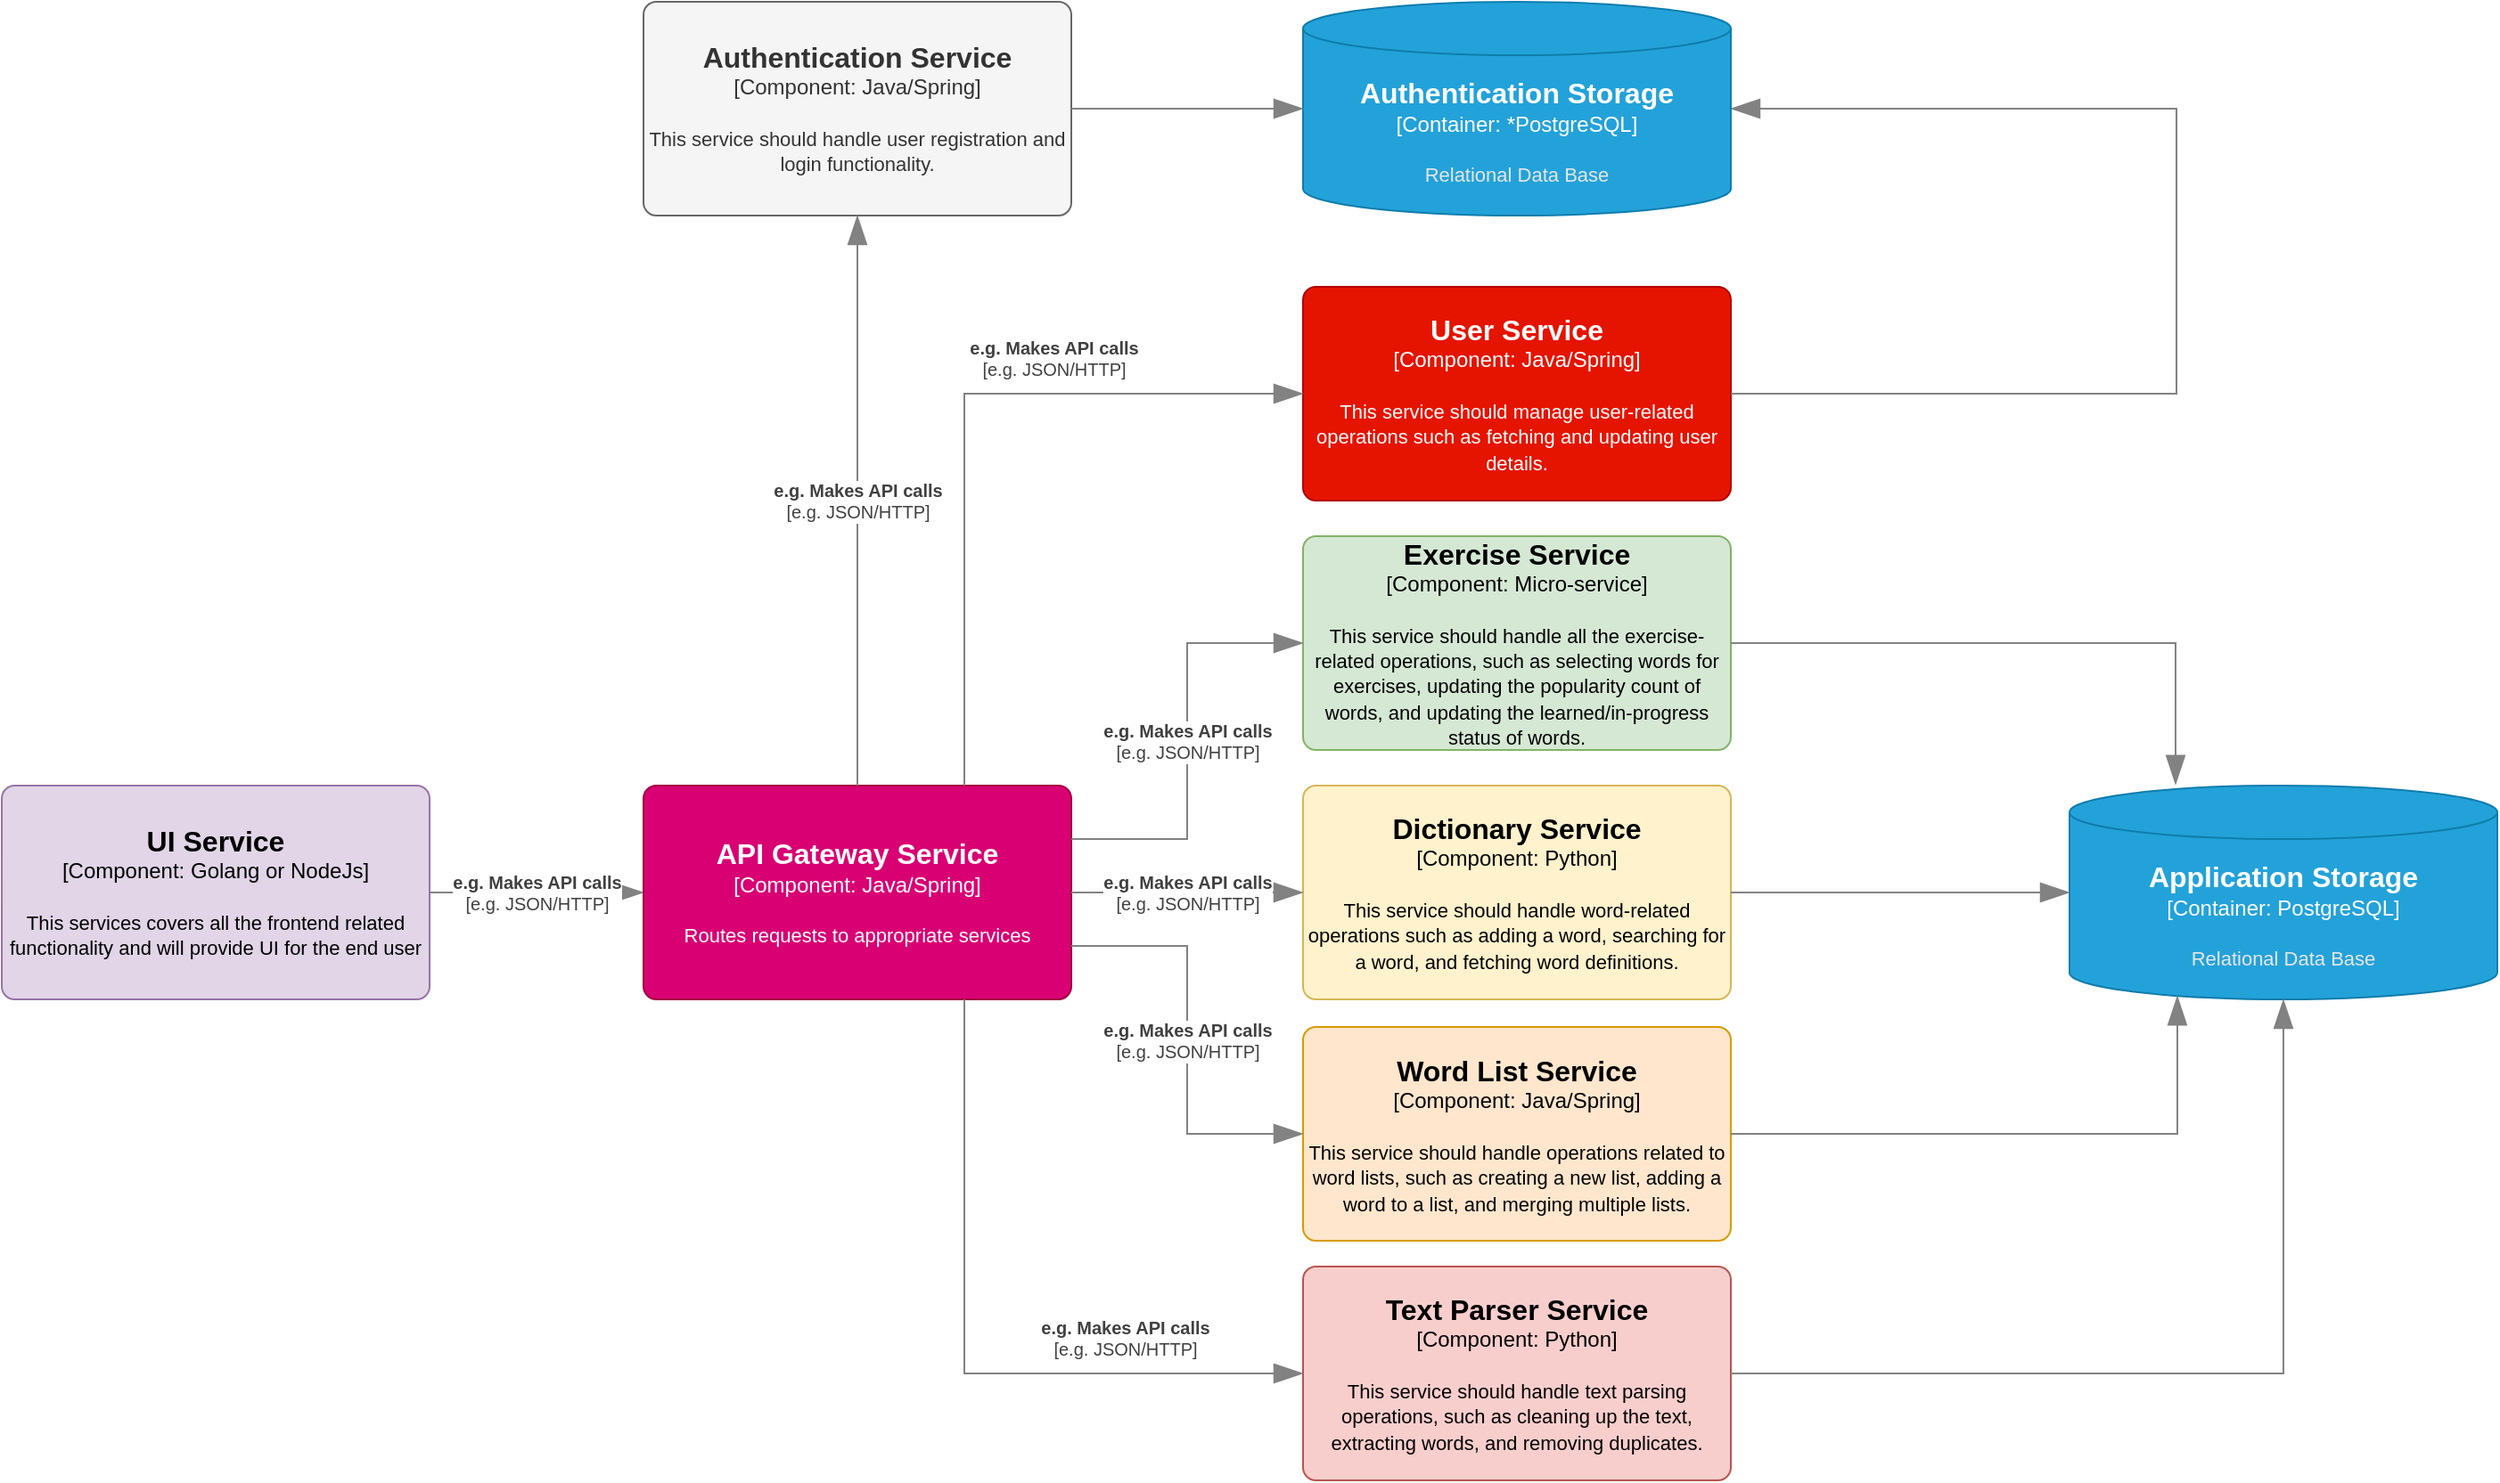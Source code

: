 <mxfile version="20.8.16" type="device"><diagram name="Сторінка-1" id="YwnF9s5NVjo_Y6vfR258"><mxGraphModel dx="1363" dy="2132" grid="1" gridSize="10" guides="1" tooltips="1" connect="1" arrows="1" fold="1" page="1" pageScale="1" pageWidth="827" pageHeight="1169" math="0" shadow="0"><root><mxCell id="0"/><mxCell id="1" parent="0"/><object placeholders="1" c4Name="User Service" c4Type="Component" c4Technology="Java/Spring" c4Description="This service should manage user-related operations such as fetching and updating user details." label="&lt;font style=&quot;font-size: 16px&quot;&gt;&lt;b&gt;%c4Name%&lt;/b&gt;&lt;/font&gt;&lt;div&gt;[%c4Type%: %c4Technology%]&lt;/div&gt;&lt;br&gt;&lt;div&gt;&lt;font style=&quot;font-size: 11px&quot;&gt;%c4Description%&lt;/font&gt;&lt;/div&gt;" id="afwDPNMj8znrsUodGuFR-1"><mxCell style="rounded=1;whiteSpace=wrap;html=1;labelBackgroundColor=none;fillColor=#e51400;align=center;arcSize=6;strokeColor=#B20000;metaEdit=1;resizable=0;points=[[0.25,0,0],[0.5,0,0],[0.75,0,0],[1,0.25,0],[1,0.5,0],[1,0.75,0],[0.75,1,0],[0.5,1,0],[0.25,1,0],[0,0.75,0],[0,0.5,0],[0,0.25,0]];fontColor=#ffffff;" parent="1" vertex="1"><mxGeometry x="740" y="-1000" width="240" height="120" as="geometry"/></mxCell></object><object placeholders="1" c4Name="Exercise Service" c4Type="Component" c4Technology="Micro-service" c4Description="This service should handle all the exercise-related operations, such as selecting words for exercises, updating the popularity count of words, and updating the learned/in-progress status of words." label="&lt;font style=&quot;font-size: 16px&quot;&gt;&lt;b&gt;%c4Name%&lt;/b&gt;&lt;/font&gt;&lt;div&gt;[%c4Type%: %c4Technology%]&lt;/div&gt;&lt;br&gt;&lt;div&gt;&lt;font style=&quot;font-size: 11px&quot;&gt;%c4Description%&lt;/font&gt;&lt;/div&gt;" id="afwDPNMj8znrsUodGuFR-2"><mxCell style="rounded=1;whiteSpace=wrap;html=1;labelBackgroundColor=none;fillColor=#d5e8d4;align=center;arcSize=6;strokeColor=#82b366;metaEdit=1;resizable=0;points=[[0.25,0,0],[0.5,0,0],[0.75,0,0],[1,0.25,0],[1,0.5,0],[1,0.75,0],[0.75,1,0],[0.5,1,0],[0.25,1,0],[0,0.75,0],[0,0.5,0],[0,0.25,0]];" parent="1" vertex="1"><mxGeometry x="740" y="-860" width="240" height="120" as="geometry"/></mxCell></object><object placeholders="1" c4Name="Dictionary Service" c4Type="Component" c4Technology="Python" c4Description="This service should handle word-related operations such as adding a word, searching for a word, and fetching word definitions." label="&lt;font style=&quot;font-size: 16px&quot;&gt;&lt;b&gt;%c4Name%&lt;/b&gt;&lt;/font&gt;&lt;div&gt;[%c4Type%: %c4Technology%]&lt;/div&gt;&lt;br&gt;&lt;div&gt;&lt;font style=&quot;font-size: 11px&quot;&gt;%c4Description%&lt;/font&gt;&lt;/div&gt;" id="afwDPNMj8znrsUodGuFR-3"><mxCell style="rounded=1;whiteSpace=wrap;html=1;labelBackgroundColor=none;fillColor=#fff2cc;align=center;arcSize=6;strokeColor=#d6b656;metaEdit=1;resizable=0;points=[[0.25,0,0],[0.5,0,0],[0.75,0,0],[1,0.25,0],[1,0.5,0],[1,0.75,0],[0.75,1,0],[0.5,1,0],[0.25,1,0],[0,0.75,0],[0,0.5,0],[0,0.25,0]];" parent="1" vertex="1"><mxGeometry x="740" y="-720" width="240" height="120" as="geometry"/></mxCell></object><object placeholders="1" c4Name="Text Parser Service" c4Type="Component" c4Technology="Python" c4Description="This service should handle text parsing operations, such as cleaning up the text, extracting words, and removing duplicates." label="&lt;font style=&quot;font-size: 16px&quot;&gt;&lt;b&gt;%c4Name%&lt;/b&gt;&lt;/font&gt;&lt;div&gt;[%c4Type%: %c4Technology%]&lt;/div&gt;&lt;br&gt;&lt;div&gt;&lt;font style=&quot;font-size: 11px&quot;&gt;%c4Description%&lt;/font&gt;&lt;/div&gt;" id="afwDPNMj8znrsUodGuFR-4"><mxCell style="rounded=1;whiteSpace=wrap;html=1;labelBackgroundColor=none;fillColor=#f8cecc;align=center;arcSize=6;strokeColor=#b85450;metaEdit=1;resizable=0;points=[[0.25,0,0],[0.5,0,0],[0.75,0,0],[1,0.25,0],[1,0.5,0],[1,0.75,0],[0.75,1,0],[0.5,1,0],[0.25,1,0],[0,0.75,0],[0,0.5,0],[0,0.25,0]];" parent="1" vertex="1"><mxGeometry x="740" y="-450" width="240" height="120" as="geometry"/></mxCell></object><object placeholders="1" c4Type="Application Storage" c4Container="Container" c4Technology="PostgreSQL" c4Description="Relational Data Base" label="&lt;font style=&quot;font-size: 16px&quot;&gt;&lt;b&gt;%c4Type%&lt;/b&gt;&lt;/font&gt;&lt;div&gt;[%c4Container%:&amp;nbsp;%c4Technology%]&lt;/div&gt;&lt;br&gt;&lt;div&gt;&lt;font style=&quot;font-size: 11px&quot;&gt;&lt;font color=&quot;#E6E6E6&quot;&gt;%c4Description%&lt;/font&gt;&lt;/div&gt;" id="afwDPNMj8znrsUodGuFR-5"><mxCell style="shape=cylinder3;size=15;whiteSpace=wrap;html=1;boundedLbl=1;rounded=0;labelBackgroundColor=none;fillColor=#23A2D9;fontSize=12;fontColor=#ffffff;align=center;strokeColor=#0E7DAD;metaEdit=1;points=[[0.5,0,0],[1,0.25,0],[1,0.5,0],[1,0.75,0],[0.5,1,0],[0,0.75,0],[0,0.5,0],[0,0.25,0]];resizable=0;" parent="1" vertex="1"><mxGeometry x="1170" y="-720" width="240" height="120" as="geometry"/></mxCell></object><object placeholders="1" c4Name="Authentication Service" c4Type="Component" c4Technology="Java/Spring" c4Description="This service should handle user registration and login functionality." label="&lt;font style=&quot;font-size: 16px&quot;&gt;&lt;b&gt;%c4Name%&lt;/b&gt;&lt;/font&gt;&lt;div&gt;[%c4Type%: %c4Technology%]&lt;/div&gt;&lt;br&gt;&lt;div&gt;&lt;font style=&quot;font-size: 11px&quot;&gt;%c4Description%&lt;/font&gt;&lt;/div&gt;" id="afwDPNMj8znrsUodGuFR-6"><mxCell style="rounded=1;whiteSpace=wrap;html=1;labelBackgroundColor=none;fillColor=#f5f5f5;align=center;arcSize=6;strokeColor=#666666;metaEdit=1;resizable=0;points=[[0.25,0,0],[0.5,0,0],[0.75,0,0],[1,0.25,0],[1,0.5,0],[1,0.75,0],[0.75,1,0],[0.5,1,0],[0.25,1,0],[0,0.75,0],[0,0.5,0],[0,0.25,0]];fontColor=#333333;" parent="1" vertex="1"><mxGeometry x="370" y="-1160" width="240" height="120" as="geometry"/></mxCell></object><object placeholders="1" c4Name="Word List Service" c4Type="Component" c4Technology="Java/Spring" c4Description="This service should handle operations related to word lists, such as creating a new list, adding a word to a list, and merging multiple lists." label="&lt;font style=&quot;font-size: 16px&quot;&gt;&lt;b&gt;%c4Name%&lt;/b&gt;&lt;/font&gt;&lt;div&gt;[%c4Type%: %c4Technology%]&lt;/div&gt;&lt;br&gt;&lt;div&gt;&lt;font style=&quot;font-size: 11px&quot;&gt;%c4Description%&lt;/font&gt;&lt;/div&gt;" id="afwDPNMj8znrsUodGuFR-7"><mxCell style="rounded=1;whiteSpace=wrap;html=1;labelBackgroundColor=none;fillColor=#ffe6cc;align=center;arcSize=6;strokeColor=#d79b00;metaEdit=1;resizable=0;points=[[0.25,0,0],[0.5,0,0],[0.75,0,0],[1,0.25,0],[1,0.5,0],[1,0.75,0],[0.75,1,0],[0.5,1,0],[0.25,1,0],[0,0.75,0],[0,0.5,0],[0,0.25,0]];" parent="1" vertex="1"><mxGeometry x="740" y="-584.5" width="240" height="120" as="geometry"/></mxCell></object><object placeholders="1" c4Name="UI Service" c4Type="Component" c4Technology="Golang or NodeJs" c4Description="This services covers all the frontend related functionality and will provide UI for the end user" label="&lt;font style=&quot;font-size: 16px&quot;&gt;&lt;b&gt;%c4Name%&lt;/b&gt;&lt;/font&gt;&lt;div&gt;[%c4Type%: %c4Technology%]&lt;/div&gt;&lt;br&gt;&lt;div&gt;&lt;font style=&quot;font-size: 11px&quot;&gt;%c4Description%&lt;/font&gt;&lt;/div&gt;" id="afwDPNMj8znrsUodGuFR-8"><mxCell style="rounded=1;whiteSpace=wrap;html=1;labelBackgroundColor=none;fillColor=#e1d5e7;align=center;arcSize=6;strokeColor=#9673a6;metaEdit=1;resizable=0;points=[[0.25,0,0],[0.5,0,0],[0.75,0,0],[1,0.25,0],[1,0.5,0],[1,0.75,0],[0.75,1,0],[0.5,1,0],[0.25,1,0],[0,0.75,0],[0,0.5,0],[0,0.25,0]];" parent="1" vertex="1"><mxGeometry x="10" y="-720" width="240" height="120" as="geometry"/></mxCell></object><object placeholders="1" c4Type="Relationship" c4Technology="e.g. JSON/HTTP" c4Description="e.g. Makes API calls" label="&lt;div style=&quot;text-align: left&quot;&gt;&lt;div style=&quot;text-align: center&quot;&gt;&lt;b&gt;%c4Description%&lt;/b&gt;&lt;/div&gt;&lt;div style=&quot;text-align: center&quot;&gt;[%c4Technology%]&lt;/div&gt;&lt;/div&gt;" id="afwDPNMj8znrsUodGuFR-12"><mxCell style="endArrow=blockThin;html=1;fontSize=10;fontColor=#404040;strokeWidth=1;endFill=1;strokeColor=#828282;elbow=vertical;metaEdit=1;endSize=14;startSize=14;jumpStyle=arc;jumpSize=16;rounded=0;edgeStyle=orthogonalEdgeStyle;exitX=1;exitY=0.5;exitDx=0;exitDy=0;exitPerimeter=0;" parent="1" source="afwDPNMj8znrsUodGuFR-8" target="Wba0qMYt-mqsAI7ctSke-2" edge="1"><mxGeometry width="240" relative="1" as="geometry"><mxPoint x="290" y="-640" as="sourcePoint"/><mxPoint x="380" y="-800" as="targetPoint"/><mxPoint as="offset"/></mxGeometry></mxCell></object><object placeholders="1" c4Type="Relationship" id="afwDPNMj8znrsUodGuFR-15"><mxCell style="endArrow=blockThin;html=1;fontSize=10;fontColor=#404040;strokeWidth=1;endFill=1;strokeColor=#828282;elbow=vertical;metaEdit=1;endSize=14;startSize=14;jumpStyle=arc;jumpSize=16;rounded=0;edgeStyle=orthogonalEdgeStyle;exitX=1;exitY=0.5;exitDx=0;exitDy=0;exitPerimeter=0;entryX=1;entryY=0.5;entryDx=0;entryDy=0;entryPerimeter=0;" parent="1" source="afwDPNMj8znrsUodGuFR-1" target="afwDPNMj8znrsUodGuFR-16" edge="1"><mxGeometry width="240" relative="1" as="geometry"><mxPoint x="760" y="-930" as="sourcePoint"/><mxPoint x="1000" y="-930" as="targetPoint"/><Array as="points"><mxPoint x="1230" y="-940"/><mxPoint x="1230" y="-1100"/></Array></mxGeometry></mxCell></object><object placeholders="1" c4Type="Authentication Storage" c4Container="Container" c4Technology="*PostgreSQL" c4Description="Relational Data Base" label="&lt;font style=&quot;font-size: 16px&quot;&gt;&lt;b&gt;%c4Type%&lt;/b&gt;&lt;/font&gt;&lt;div&gt;[%c4Container%:&amp;nbsp;%c4Technology%]&lt;/div&gt;&lt;br&gt;&lt;div&gt;&lt;font style=&quot;font-size: 11px&quot;&gt;&lt;font color=&quot;#E6E6E6&quot;&gt;%c4Description%&lt;/font&gt;&lt;/div&gt;" id="afwDPNMj8znrsUodGuFR-16"><mxCell style="shape=cylinder3;size=15;whiteSpace=wrap;html=1;boundedLbl=1;rounded=0;labelBackgroundColor=none;fillColor=#23A2D9;fontSize=12;fontColor=#ffffff;align=center;strokeColor=#0E7DAD;metaEdit=1;points=[[0.5,0,0],[1,0.25,0],[1,0.5,0],[1,0.75,0],[0.5,1,0],[0,0.75,0],[0,0.5,0],[0,0.25,0]];resizable=0;" parent="1" vertex="1"><mxGeometry x="740" y="-1160" width="240" height="120" as="geometry"/></mxCell></object><object placeholders="1" c4Type="Relationship" id="afwDPNMj8znrsUodGuFR-17"><mxCell style="endArrow=blockThin;html=1;fontSize=10;fontColor=#404040;strokeWidth=1;endFill=1;strokeColor=#828282;elbow=vertical;metaEdit=1;endSize=14;startSize=14;jumpStyle=arc;jumpSize=16;rounded=0;edgeStyle=orthogonalEdgeStyle;exitX=1;exitY=0.5;exitDx=0;exitDy=0;exitPerimeter=0;entryX=0.248;entryY=-0.005;entryDx=0;entryDy=0;entryPerimeter=0;" parent="1" source="afwDPNMj8znrsUodGuFR-2" target="afwDPNMj8znrsUodGuFR-5" edge="1"><mxGeometry width="240" relative="1" as="geometry"><mxPoint x="760" y="-810" as="sourcePoint"/><mxPoint x="1000" y="-810" as="targetPoint"/></mxGeometry></mxCell></object><object placeholders="1" c4Type="Relationship" id="afwDPNMj8znrsUodGuFR-20"><mxCell style="endArrow=blockThin;html=1;fontSize=10;fontColor=#404040;strokeWidth=1;endFill=1;strokeColor=#828282;elbow=vertical;metaEdit=1;endSize=14;startSize=14;jumpStyle=arc;jumpSize=16;rounded=0;edgeStyle=orthogonalEdgeStyle;exitX=1;exitY=0.5;exitDx=0;exitDy=0;exitPerimeter=0;entryX=0;entryY=0.5;entryDx=0;entryDy=0;entryPerimeter=0;" parent="1" source="afwDPNMj8znrsUodGuFR-3" target="afwDPNMj8znrsUodGuFR-5" edge="1"><mxGeometry width="240" relative="1" as="geometry"><mxPoint x="750" y="-620" as="sourcePoint"/><mxPoint x="990" y="-620" as="targetPoint"/></mxGeometry></mxCell></object><object placeholders="1" c4Type="Relationship" id="afwDPNMj8znrsUodGuFR-21"><mxCell style="endArrow=blockThin;html=1;fontSize=10;fontColor=#404040;strokeWidth=1;endFill=1;strokeColor=#828282;elbow=vertical;metaEdit=1;endSize=14;startSize=14;jumpStyle=arc;jumpSize=16;rounded=0;edgeStyle=orthogonalEdgeStyle;exitX=1;exitY=0.5;exitDx=0;exitDy=0;exitPerimeter=0;entryX=0.252;entryY=0.984;entryDx=0;entryDy=0;entryPerimeter=0;" parent="1" source="afwDPNMj8znrsUodGuFR-7" target="afwDPNMj8znrsUodGuFR-5" edge="1"><mxGeometry width="240" relative="1" as="geometry"><mxPoint x="740" y="-500" as="sourcePoint"/><mxPoint x="980" y="-500" as="targetPoint"/></mxGeometry></mxCell></object><object placeholders="1" c4Type="Relationship" id="afwDPNMj8znrsUodGuFR-22"><mxCell style="endArrow=blockThin;html=1;fontSize=10;fontColor=#404040;strokeWidth=1;endFill=1;strokeColor=#828282;elbow=vertical;metaEdit=1;endSize=14;startSize=14;jumpStyle=arc;jumpSize=16;rounded=0;edgeStyle=orthogonalEdgeStyle;exitX=1;exitY=0.5;exitDx=0;exitDy=0;exitPerimeter=0;entryX=0.5;entryY=1;entryDx=0;entryDy=0;entryPerimeter=0;" parent="1" source="afwDPNMj8znrsUodGuFR-4" target="afwDPNMj8znrsUodGuFR-5" edge="1"><mxGeometry width="240" relative="1" as="geometry"><mxPoint x="770" y="-390" as="sourcePoint"/><mxPoint x="1010" y="-390" as="targetPoint"/></mxGeometry></mxCell></object><object placeholders="1" c4Type="Relationship" id="afwDPNMj8znrsUodGuFR-23"><mxCell style="endArrow=blockThin;html=1;fontSize=10;fontColor=#404040;strokeWidth=1;endFill=1;strokeColor=#828282;elbow=vertical;metaEdit=1;endSize=14;startSize=14;jumpStyle=arc;jumpSize=16;rounded=0;edgeStyle=orthogonalEdgeStyle;exitX=1;exitY=0.5;exitDx=0;exitDy=0;exitPerimeter=0;entryX=0;entryY=0.5;entryDx=0;entryDy=0;entryPerimeter=0;" parent="1" source="afwDPNMj8znrsUodGuFR-6" target="afwDPNMj8znrsUodGuFR-16" edge="1"><mxGeometry width="240" relative="1" as="geometry"><mxPoint x="480" y="-1040" as="sourcePoint"/><mxPoint x="720" y="-1040" as="targetPoint"/></mxGeometry></mxCell></object><object placeholders="1" c4Name="API Gateway Service" c4Type="Component" c4Technology="Java/Spring" c4Description="Routes requests to appropriate services" label="&lt;font style=&quot;font-size: 16px&quot;&gt;&lt;b&gt;%c4Name%&lt;/b&gt;&lt;/font&gt;&lt;div&gt;[%c4Type%: %c4Technology%]&lt;/div&gt;&lt;br&gt;&lt;div&gt;&lt;font style=&quot;font-size: 11px&quot;&gt;%c4Description%&lt;/font&gt;&lt;/div&gt;" id="Wba0qMYt-mqsAI7ctSke-2"><mxCell style="rounded=1;whiteSpace=wrap;html=1;labelBackgroundColor=none;fillColor=#d80073;align=center;arcSize=6;strokeColor=#A50040;metaEdit=1;resizable=0;points=[[0.25,0,0],[0.5,0,0],[0.75,0,0],[1,0.25,0],[1,0.5,0],[1,0.75,0],[0.75,1,0],[0.5,1,0],[0.25,1,0],[0,0.75,0],[0,0.5,0],[0,0.25,0]];fontColor=#ffffff;" vertex="1" parent="1"><mxGeometry x="370" y="-720" width="240" height="120" as="geometry"/></mxCell></object><object placeholders="1" c4Type="Relationship" c4Technology="e.g. JSON/HTTP" c4Description="e.g. Makes API calls" label="&lt;div style=&quot;text-align: left&quot;&gt;&lt;div style=&quot;text-align: center&quot;&gt;&lt;b&gt;%c4Description%&lt;/b&gt;&lt;/div&gt;&lt;div style=&quot;text-align: center&quot;&gt;[%c4Technology%]&lt;/div&gt;&lt;/div&gt;" id="Wba0qMYt-mqsAI7ctSke-3"><mxCell style="endArrow=blockThin;html=1;fontSize=10;fontColor=#404040;strokeWidth=1;endFill=1;strokeColor=#828282;elbow=vertical;metaEdit=1;endSize=14;startSize=14;jumpStyle=arc;jumpSize=16;rounded=0;edgeStyle=orthogonalEdgeStyle;exitX=0.5;exitY=0;exitDx=0;exitDy=0;exitPerimeter=0;entryX=0.5;entryY=1;entryDx=0;entryDy=0;entryPerimeter=0;" edge="1" parent="1" source="Wba0qMYt-mqsAI7ctSke-2" target="afwDPNMj8znrsUodGuFR-6"><mxGeometry width="240" relative="1" as="geometry"><mxPoint x="540" y="-790" as="sourcePoint"/><mxPoint x="570" y="-1000" as="targetPoint"/><Array as="points"><mxPoint x="490" y="-830"/><mxPoint x="490" y="-830"/></Array></mxGeometry></mxCell></object><object placeholders="1" c4Type="Relationship" c4Technology="e.g. JSON/HTTP" c4Description="e.g. Makes API calls" label="&lt;div style=&quot;text-align: left&quot;&gt;&lt;div style=&quot;text-align: center&quot;&gt;&lt;b&gt;%c4Description%&lt;/b&gt;&lt;/div&gt;&lt;div style=&quot;text-align: center&quot;&gt;[%c4Technology%]&lt;/div&gt;&lt;/div&gt;" id="Wba0qMYt-mqsAI7ctSke-4"><mxCell style="endArrow=blockThin;html=1;fontSize=10;fontColor=#404040;strokeWidth=1;endFill=1;strokeColor=#828282;elbow=vertical;metaEdit=1;endSize=14;startSize=14;jumpStyle=arc;jumpSize=16;rounded=0;edgeStyle=orthogonalEdgeStyle;entryX=0;entryY=0.5;entryDx=0;entryDy=0;entryPerimeter=0;exitX=0.75;exitY=0;exitDx=0;exitDy=0;exitPerimeter=0;" edge="1" parent="1" source="Wba0qMYt-mqsAI7ctSke-2" target="afwDPNMj8znrsUodGuFR-1"><mxGeometry x="0.317" y="20" width="240" relative="1" as="geometry"><mxPoint x="560" y="-810" as="sourcePoint"/><mxPoint x="800" y="-810" as="targetPoint"/><mxPoint as="offset"/></mxGeometry></mxCell></object><object placeholders="1" c4Type="Relationship" c4Technology="e.g. JSON/HTTP" c4Description="e.g. Makes API calls" label="&lt;div style=&quot;text-align: left&quot;&gt;&lt;div style=&quot;text-align: center&quot;&gt;&lt;b&gt;%c4Description%&lt;/b&gt;&lt;/div&gt;&lt;div style=&quot;text-align: center&quot;&gt;[%c4Technology%]&lt;/div&gt;&lt;/div&gt;" id="Wba0qMYt-mqsAI7ctSke-5"><mxCell style="endArrow=blockThin;html=1;fontSize=10;fontColor=#404040;strokeWidth=1;endFill=1;strokeColor=#828282;elbow=vertical;metaEdit=1;endSize=14;startSize=14;jumpStyle=arc;jumpSize=16;rounded=0;edgeStyle=orthogonalEdgeStyle;entryX=0;entryY=0.5;entryDx=0;entryDy=0;entryPerimeter=0;exitX=1;exitY=0.25;exitDx=0;exitDy=0;exitPerimeter=0;" edge="1" parent="1" source="Wba0qMYt-mqsAI7ctSke-2" target="afwDPNMj8znrsUodGuFR-2"><mxGeometry width="240" relative="1" as="geometry"><mxPoint x="600" y="-810" as="sourcePoint"/><mxPoint x="840" y="-810" as="targetPoint"/></mxGeometry></mxCell></object><object placeholders="1" c4Type="Relationship" c4Technology="e.g. JSON/HTTP" c4Description="e.g. Makes API calls" label="&lt;div style=&quot;text-align: left&quot;&gt;&lt;div style=&quot;text-align: center&quot;&gt;&lt;b&gt;%c4Description%&lt;/b&gt;&lt;/div&gt;&lt;div style=&quot;text-align: center&quot;&gt;[%c4Technology%]&lt;/div&gt;&lt;/div&gt;" id="Wba0qMYt-mqsAI7ctSke-6"><mxCell style="endArrow=blockThin;html=1;fontSize=10;fontColor=#404040;strokeWidth=1;endFill=1;strokeColor=#828282;elbow=vertical;metaEdit=1;endSize=14;startSize=14;jumpStyle=arc;jumpSize=16;rounded=0;edgeStyle=orthogonalEdgeStyle;entryX=0;entryY=0.5;entryDx=0;entryDy=0;entryPerimeter=0;exitX=1;exitY=0.5;exitDx=0;exitDy=0;exitPerimeter=0;" edge="1" parent="1" source="Wba0qMYt-mqsAI7ctSke-2" target="afwDPNMj8znrsUodGuFR-3"><mxGeometry width="240" relative="1" as="geometry"><mxPoint x="660" y="-670" as="sourcePoint"/><mxPoint x="730" y="-540" as="targetPoint"/></mxGeometry></mxCell></object><object placeholders="1" c4Type="Relationship" c4Technology="e.g. JSON/HTTP" c4Description="e.g. Makes API calls" label="&lt;div style=&quot;text-align: left&quot;&gt;&lt;div style=&quot;text-align: center&quot;&gt;&lt;b&gt;%c4Description%&lt;/b&gt;&lt;/div&gt;&lt;div style=&quot;text-align: center&quot;&gt;[%c4Technology%]&lt;/div&gt;&lt;/div&gt;" id="Wba0qMYt-mqsAI7ctSke-7"><mxCell style="endArrow=blockThin;html=1;fontSize=10;fontColor=#404040;strokeWidth=1;endFill=1;strokeColor=#828282;elbow=vertical;metaEdit=1;endSize=14;startSize=14;jumpStyle=arc;jumpSize=16;rounded=0;edgeStyle=orthogonalEdgeStyle;entryX=0;entryY=0.5;entryDx=0;entryDy=0;entryPerimeter=0;exitX=1;exitY=0.75;exitDx=0;exitDy=0;exitPerimeter=0;" edge="1" parent="1" source="Wba0qMYt-mqsAI7ctSke-2" target="afwDPNMj8znrsUodGuFR-7"><mxGeometry width="240" relative="1" as="geometry"><mxPoint x="460" y="-520" as="sourcePoint"/><mxPoint x="700" y="-520" as="targetPoint"/></mxGeometry></mxCell></object><object placeholders="1" c4Type="Relationship" c4Technology="e.g. JSON/HTTP" c4Description="e.g. Makes API calls" label="&lt;div style=&quot;text-align: left&quot;&gt;&lt;div style=&quot;text-align: center&quot;&gt;&lt;b&gt;%c4Description%&lt;/b&gt;&lt;/div&gt;&lt;div style=&quot;text-align: center&quot;&gt;[%c4Technology%]&lt;/div&gt;&lt;/div&gt;" id="Wba0qMYt-mqsAI7ctSke-8"><mxCell style="endArrow=blockThin;html=1;fontSize=10;fontColor=#404040;strokeWidth=1;endFill=1;strokeColor=#828282;elbow=vertical;metaEdit=1;endSize=14;startSize=14;jumpStyle=arc;jumpSize=16;rounded=0;edgeStyle=orthogonalEdgeStyle;entryX=0;entryY=0.5;entryDx=0;entryDy=0;entryPerimeter=0;exitX=0.75;exitY=1;exitDx=0;exitDy=0;exitPerimeter=0;" edge="1" parent="1" source="Wba0qMYt-mqsAI7ctSke-2" target="afwDPNMj8znrsUodGuFR-4"><mxGeometry x="0.5" y="20" width="240" relative="1" as="geometry"><mxPoint x="460" y="-410" as="sourcePoint"/><mxPoint x="700" y="-410" as="targetPoint"/><mxPoint as="offset"/></mxGeometry></mxCell></object></root></mxGraphModel></diagram></mxfile>